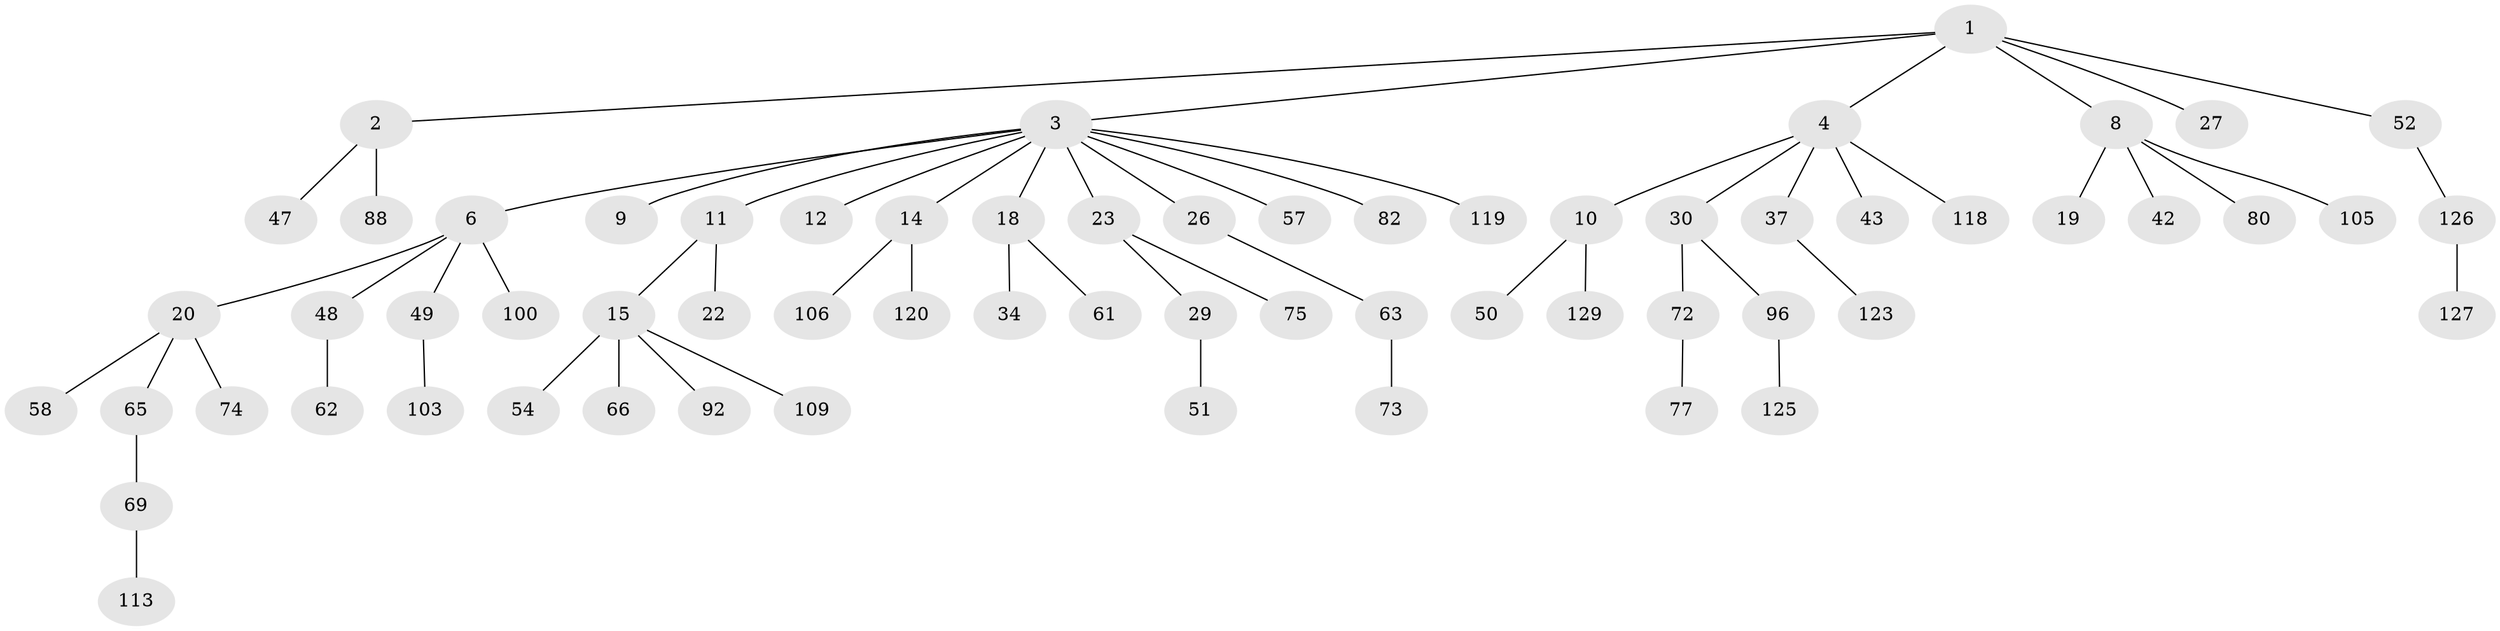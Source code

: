 // original degree distribution, {6: 0.023255813953488372, 3: 0.17054263565891473, 9: 0.007751937984496124, 4: 0.08527131782945736, 2: 0.17829457364341086, 1: 0.5271317829457365, 5: 0.007751937984496124}
// Generated by graph-tools (version 1.1) at 2025/15/03/09/25 04:15:34]
// undirected, 64 vertices, 63 edges
graph export_dot {
graph [start="1"]
  node [color=gray90,style=filled];
  1;
  2;
  3 [super="+7"];
  4 [super="+5"];
  6 [super="+21"];
  8 [super="+13"];
  9 [super="+84"];
  10 [super="+55+46"];
  11 [super="+110"];
  12;
  14 [super="+28+79"];
  15 [super="+16"];
  18 [super="+31+25+24"];
  19 [super="+33+99+81"];
  20;
  22;
  23;
  26 [super="+56+71"];
  27 [super="+91"];
  29 [super="+114"];
  30 [super="+87+38+117"];
  34;
  37 [super="+45+83"];
  42 [super="+76"];
  43;
  47;
  48 [super="+68"];
  49;
  50 [super="+85"];
  51;
  52 [super="+98"];
  54;
  57 [super="+124"];
  58;
  61;
  62;
  63 [super="+70+64"];
  65 [super="+104"];
  66;
  69;
  72;
  73;
  74 [super="+122"];
  75;
  77 [super="+107"];
  80;
  82;
  88;
  92;
  96;
  100 [super="+116"];
  103 [super="+121"];
  105;
  106;
  109;
  113;
  118;
  119;
  120;
  123 [super="+128"];
  125;
  126;
  127;
  129;
  1 -- 2;
  1 -- 3;
  1 -- 4;
  1 -- 8;
  1 -- 27;
  1 -- 52;
  2 -- 47;
  2 -- 88;
  3 -- 6;
  3 -- 9;
  3 -- 11;
  3 -- 23;
  3 -- 57;
  3 -- 82;
  3 -- 119;
  3 -- 18;
  3 -- 26;
  3 -- 12;
  3 -- 14;
  4 -- 10;
  4 -- 30;
  4 -- 37;
  4 -- 43;
  4 -- 118;
  6 -- 20;
  6 -- 48;
  6 -- 49;
  6 -- 100;
  8 -- 19;
  8 -- 105;
  8 -- 42;
  8 -- 80;
  10 -- 50;
  10 -- 129;
  11 -- 15;
  11 -- 22;
  14 -- 120;
  14 -- 106;
  15 -- 92;
  15 -- 66;
  15 -- 109;
  15 -- 54;
  18 -- 34;
  18 -- 61;
  20 -- 58;
  20 -- 65;
  20 -- 74;
  23 -- 29;
  23 -- 75;
  26 -- 63;
  29 -- 51;
  30 -- 96;
  30 -- 72;
  37 -- 123;
  48 -- 62;
  49 -- 103;
  52 -- 126;
  63 -- 73;
  65 -- 69;
  69 -- 113;
  72 -- 77;
  96 -- 125;
  126 -- 127;
}
